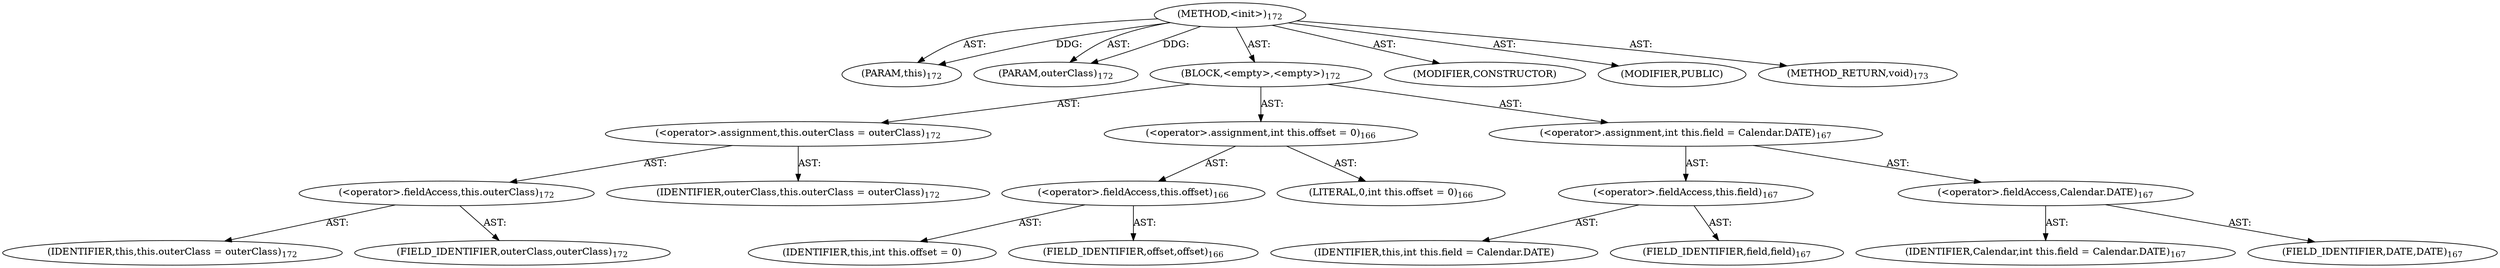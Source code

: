 digraph "&lt;init&gt;" {  
"111669149700" [label = <(METHOD,&lt;init&gt;)<SUB>172</SUB>> ]
"115964117001" [label = <(PARAM,this)<SUB>172</SUB>> ]
"115964117002" [label = <(PARAM,outerClass)<SUB>172</SUB>> ]
"25769803785" [label = <(BLOCK,&lt;empty&gt;,&lt;empty&gt;)<SUB>172</SUB>> ]
"30064771121" [label = <(&lt;operator&gt;.assignment,this.outerClass = outerClass)<SUB>172</SUB>> ]
"30064771122" [label = <(&lt;operator&gt;.fieldAccess,this.outerClass)<SUB>172</SUB>> ]
"68719476752" [label = <(IDENTIFIER,this,this.outerClass = outerClass)<SUB>172</SUB>> ]
"55834574855" [label = <(FIELD_IDENTIFIER,outerClass,outerClass)<SUB>172</SUB>> ]
"68719476753" [label = <(IDENTIFIER,outerClass,this.outerClass = outerClass)<SUB>172</SUB>> ]
"30064771123" [label = <(&lt;operator&gt;.assignment,int this.offset = 0)<SUB>166</SUB>> ]
"30064771124" [label = <(&lt;operator&gt;.fieldAccess,this.offset)<SUB>166</SUB>> ]
"68719476790" [label = <(IDENTIFIER,this,int this.offset = 0)> ]
"55834574856" [label = <(FIELD_IDENTIFIER,offset,offset)<SUB>166</SUB>> ]
"90194313224" [label = <(LITERAL,0,int this.offset = 0)<SUB>166</SUB>> ]
"30064771125" [label = <(&lt;operator&gt;.assignment,int this.field = Calendar.DATE)<SUB>167</SUB>> ]
"30064771126" [label = <(&lt;operator&gt;.fieldAccess,this.field)<SUB>167</SUB>> ]
"68719476791" [label = <(IDENTIFIER,this,int this.field = Calendar.DATE)> ]
"55834574857" [label = <(FIELD_IDENTIFIER,field,field)<SUB>167</SUB>> ]
"30064771127" [label = <(&lt;operator&gt;.fieldAccess,Calendar.DATE)<SUB>167</SUB>> ]
"68719476792" [label = <(IDENTIFIER,Calendar,int this.field = Calendar.DATE)<SUB>167</SUB>> ]
"55834574858" [label = <(FIELD_IDENTIFIER,DATE,DATE)<SUB>167</SUB>> ]
"133143986194" [label = <(MODIFIER,CONSTRUCTOR)> ]
"133143986195" [label = <(MODIFIER,PUBLIC)> ]
"128849018884" [label = <(METHOD_RETURN,void)<SUB>173</SUB>> ]
  "111669149700" -> "115964117001"  [ label = "AST: "] 
  "111669149700" -> "115964117002"  [ label = "AST: "] 
  "111669149700" -> "25769803785"  [ label = "AST: "] 
  "111669149700" -> "133143986194"  [ label = "AST: "] 
  "111669149700" -> "133143986195"  [ label = "AST: "] 
  "111669149700" -> "128849018884"  [ label = "AST: "] 
  "25769803785" -> "30064771121"  [ label = "AST: "] 
  "25769803785" -> "30064771123"  [ label = "AST: "] 
  "25769803785" -> "30064771125"  [ label = "AST: "] 
  "30064771121" -> "30064771122"  [ label = "AST: "] 
  "30064771121" -> "68719476753"  [ label = "AST: "] 
  "30064771122" -> "68719476752"  [ label = "AST: "] 
  "30064771122" -> "55834574855"  [ label = "AST: "] 
  "30064771123" -> "30064771124"  [ label = "AST: "] 
  "30064771123" -> "90194313224"  [ label = "AST: "] 
  "30064771124" -> "68719476790"  [ label = "AST: "] 
  "30064771124" -> "55834574856"  [ label = "AST: "] 
  "30064771125" -> "30064771126"  [ label = "AST: "] 
  "30064771125" -> "30064771127"  [ label = "AST: "] 
  "30064771126" -> "68719476791"  [ label = "AST: "] 
  "30064771126" -> "55834574857"  [ label = "AST: "] 
  "30064771127" -> "68719476792"  [ label = "AST: "] 
  "30064771127" -> "55834574858"  [ label = "AST: "] 
  "111669149700" -> "115964117001"  [ label = "DDG: "] 
  "111669149700" -> "115964117002"  [ label = "DDG: "] 
}
